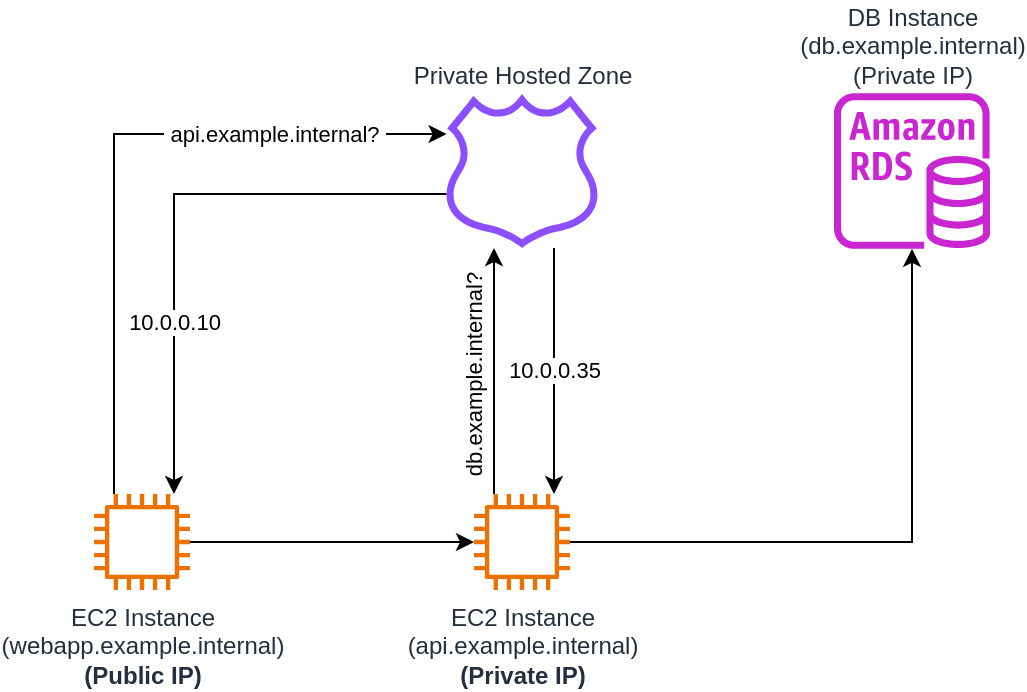 <mxfile version="26.0.4">
  <diagram name="Page-1" id="JOCIM9VOoIq4sWqlZIPB">
    <mxGraphModel dx="928" dy="998" grid="1" gridSize="10" guides="1" tooltips="1" connect="1" arrows="1" fold="1" page="1" pageScale="1" pageWidth="850" pageHeight="1100" math="0" shadow="0">
      <root>
        <mxCell id="0" />
        <mxCell id="1" parent="0" />
        <mxCell id="IBfrwuu3sC72nxP20e6l-20" style="edgeStyle=orthogonalEdgeStyle;rounded=0;orthogonalLoop=1;jettySize=auto;html=1;" edge="1" parent="1" source="IBfrwuu3sC72nxP20e6l-15" target="IBfrwuu3sC72nxP20e6l-16">
          <mxGeometry relative="1" as="geometry" />
        </mxCell>
        <mxCell id="IBfrwuu3sC72nxP20e6l-23" value="&amp;nbsp;api.example.internal?&amp;nbsp;" style="edgeStyle=orthogonalEdgeStyle;rounded=0;orthogonalLoop=1;jettySize=auto;html=1;" edge="1" parent="1" source="IBfrwuu3sC72nxP20e6l-15" target="IBfrwuu3sC72nxP20e6l-17">
          <mxGeometry x="0.502" relative="1" as="geometry">
            <Array as="points">
              <mxPoint x="280" y="380" />
            </Array>
            <mxPoint as="offset" />
          </mxGeometry>
        </mxCell>
        <mxCell id="IBfrwuu3sC72nxP20e6l-24" value="10.0.0.10" style="edgeStyle=orthogonalEdgeStyle;rounded=0;orthogonalLoop=1;jettySize=auto;html=1;" edge="1" parent="1" source="IBfrwuu3sC72nxP20e6l-17" target="IBfrwuu3sC72nxP20e6l-15">
          <mxGeometry x="0.397" relative="1" as="geometry">
            <Array as="points">
              <mxPoint x="310" y="410" />
            </Array>
            <mxPoint as="offset" />
          </mxGeometry>
        </mxCell>
        <mxCell id="IBfrwuu3sC72nxP20e6l-15" value="EC2 Instance&lt;div&gt;(webapp.example.internal)&lt;br&gt;&lt;div&gt;&lt;b&gt;(Public IP)&lt;/b&gt;&lt;/div&gt;&lt;/div&gt;" style="sketch=0;outlineConnect=0;fontColor=#232F3E;gradientColor=none;fillColor=#ED7100;strokeColor=none;dashed=0;verticalLabelPosition=bottom;verticalAlign=top;align=center;html=1;fontSize=12;fontStyle=0;aspect=fixed;pointerEvents=1;shape=mxgraph.aws4.instance2;" vertex="1" parent="1">
          <mxGeometry x="270" y="560" width="48" height="48" as="geometry" />
        </mxCell>
        <mxCell id="IBfrwuu3sC72nxP20e6l-19" style="edgeStyle=orthogonalEdgeStyle;rounded=0;orthogonalLoop=1;jettySize=auto;html=1;" edge="1" parent="1" source="IBfrwuu3sC72nxP20e6l-16" target="IBfrwuu3sC72nxP20e6l-18">
          <mxGeometry relative="1" as="geometry" />
        </mxCell>
        <mxCell id="IBfrwuu3sC72nxP20e6l-22" style="edgeStyle=orthogonalEdgeStyle;rounded=0;orthogonalLoop=1;jettySize=auto;html=1;" edge="1" parent="1" source="IBfrwuu3sC72nxP20e6l-17" target="IBfrwuu3sC72nxP20e6l-16">
          <mxGeometry relative="1" as="geometry">
            <Array as="points">
              <mxPoint x="500" y="520" />
              <mxPoint x="500" y="520" />
            </Array>
          </mxGeometry>
        </mxCell>
        <mxCell id="IBfrwuu3sC72nxP20e6l-25" value="10.0.0.35" style="edgeLabel;html=1;align=center;verticalAlign=middle;resizable=0;points=[];" vertex="1" connectable="0" parent="IBfrwuu3sC72nxP20e6l-22">
          <mxGeometry x="-0.016" relative="1" as="geometry">
            <mxPoint as="offset" />
          </mxGeometry>
        </mxCell>
        <mxCell id="IBfrwuu3sC72nxP20e6l-16" value="EC2 Instance&lt;div&gt;(api.example.internal)&lt;br&gt;&lt;div&gt;&lt;b&gt;(Private IP)&lt;/b&gt;&lt;/div&gt;&lt;/div&gt;" style="sketch=0;outlineConnect=0;fontColor=#232F3E;gradientColor=none;fillColor=#ED7100;strokeColor=none;dashed=0;verticalLabelPosition=bottom;verticalAlign=top;align=center;html=1;fontSize=12;fontStyle=0;aspect=fixed;pointerEvents=1;shape=mxgraph.aws4.instance2;" vertex="1" parent="1">
          <mxGeometry x="460" y="560" width="48" height="48" as="geometry" />
        </mxCell>
        <mxCell id="IBfrwuu3sC72nxP20e6l-21" style="edgeStyle=orthogonalEdgeStyle;rounded=0;orthogonalLoop=1;jettySize=auto;html=1;" edge="1" parent="1" source="IBfrwuu3sC72nxP20e6l-16" target="IBfrwuu3sC72nxP20e6l-17">
          <mxGeometry relative="1" as="geometry">
            <Array as="points">
              <mxPoint x="470" y="500" />
              <mxPoint x="470" y="500" />
            </Array>
          </mxGeometry>
        </mxCell>
        <mxCell id="IBfrwuu3sC72nxP20e6l-26" value="db.example.internal?" style="edgeLabel;html=1;align=center;verticalAlign=middle;resizable=0;points=[];rotation=-90;" vertex="1" connectable="0" parent="IBfrwuu3sC72nxP20e6l-21">
          <mxGeometry x="0.26" y="2" relative="1" as="geometry">
            <mxPoint x="-8" y="18" as="offset" />
          </mxGeometry>
        </mxCell>
        <mxCell id="IBfrwuu3sC72nxP20e6l-17" value="Private Hosted Zone" style="sketch=0;outlineConnect=0;fontColor=#232F3E;gradientColor=none;fillColor=#8C4FFF;strokeColor=none;dashed=0;verticalLabelPosition=top;verticalAlign=bottom;align=center;html=1;fontSize=12;fontStyle=0;aspect=fixed;pointerEvents=1;shape=mxgraph.aws4.hosted_zone;labelPosition=center;" vertex="1" parent="1">
          <mxGeometry x="445" y="360" width="78" height="77" as="geometry" />
        </mxCell>
        <mxCell id="IBfrwuu3sC72nxP20e6l-18" value="DB Instance&lt;div&gt;(db.example.internal)&lt;/div&gt;&lt;div&gt;(Private IP)&lt;/div&gt;" style="sketch=0;outlineConnect=0;fontColor=#232F3E;gradientColor=none;fillColor=#C925D1;strokeColor=none;dashed=0;verticalLabelPosition=top;verticalAlign=bottom;align=center;html=1;fontSize=12;fontStyle=0;aspect=fixed;pointerEvents=1;shape=mxgraph.aws4.rds_instance;labelPosition=center;" vertex="1" parent="1">
          <mxGeometry x="640" y="359.5" width="78" height="78" as="geometry" />
        </mxCell>
      </root>
    </mxGraphModel>
  </diagram>
</mxfile>

